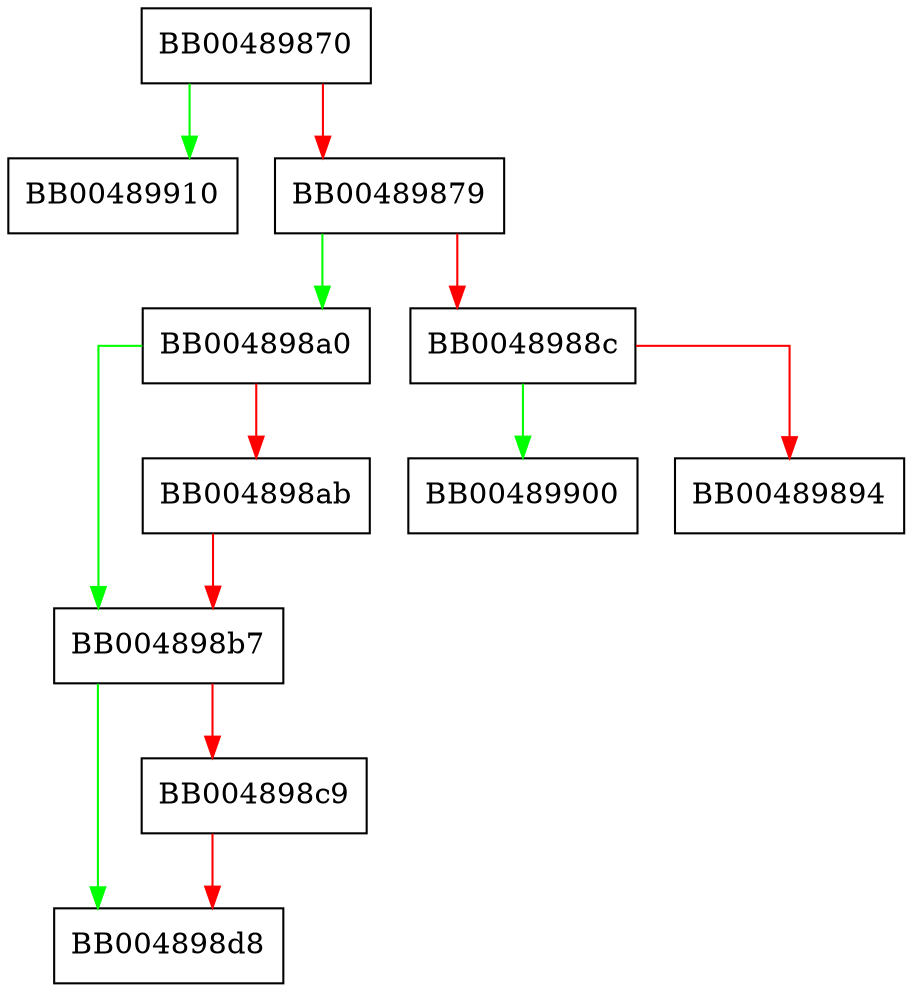 digraph SSL_set0_wbio {
  node [shape="box"];
  graph [splines=ortho];
  BB00489870 -> BB00489910 [color="green"];
  BB00489870 -> BB00489879 [color="red"];
  BB00489879 -> BB004898a0 [color="green"];
  BB00489879 -> BB0048988c [color="red"];
  BB0048988c -> BB00489900 [color="green"];
  BB0048988c -> BB00489894 [color="red"];
  BB004898a0 -> BB004898b7 [color="green"];
  BB004898a0 -> BB004898ab [color="red"];
  BB004898ab -> BB004898b7 [color="red"];
  BB004898b7 -> BB004898d8 [color="green"];
  BB004898b7 -> BB004898c9 [color="red"];
  BB004898c9 -> BB004898d8 [color="red"];
}